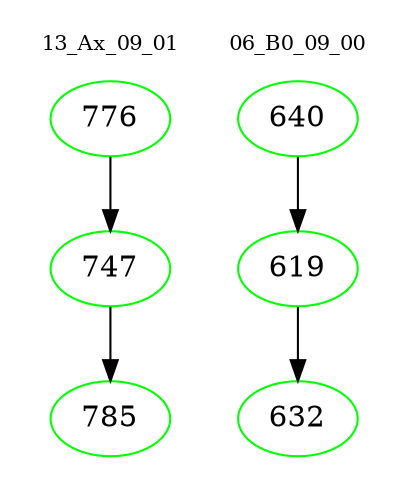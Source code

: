 digraph{
subgraph cluster_0 {
color = white
label = "13_Ax_09_01";
fontsize=10;
T0_776 [label="776", color="green"]
T0_776 -> T0_747 [color="black"]
T0_747 [label="747", color="green"]
T0_747 -> T0_785 [color="black"]
T0_785 [label="785", color="green"]
}
subgraph cluster_1 {
color = white
label = "06_B0_09_00";
fontsize=10;
T1_640 [label="640", color="green"]
T1_640 -> T1_619 [color="black"]
T1_619 [label="619", color="green"]
T1_619 -> T1_632 [color="black"]
T1_632 [label="632", color="green"]
}
}
